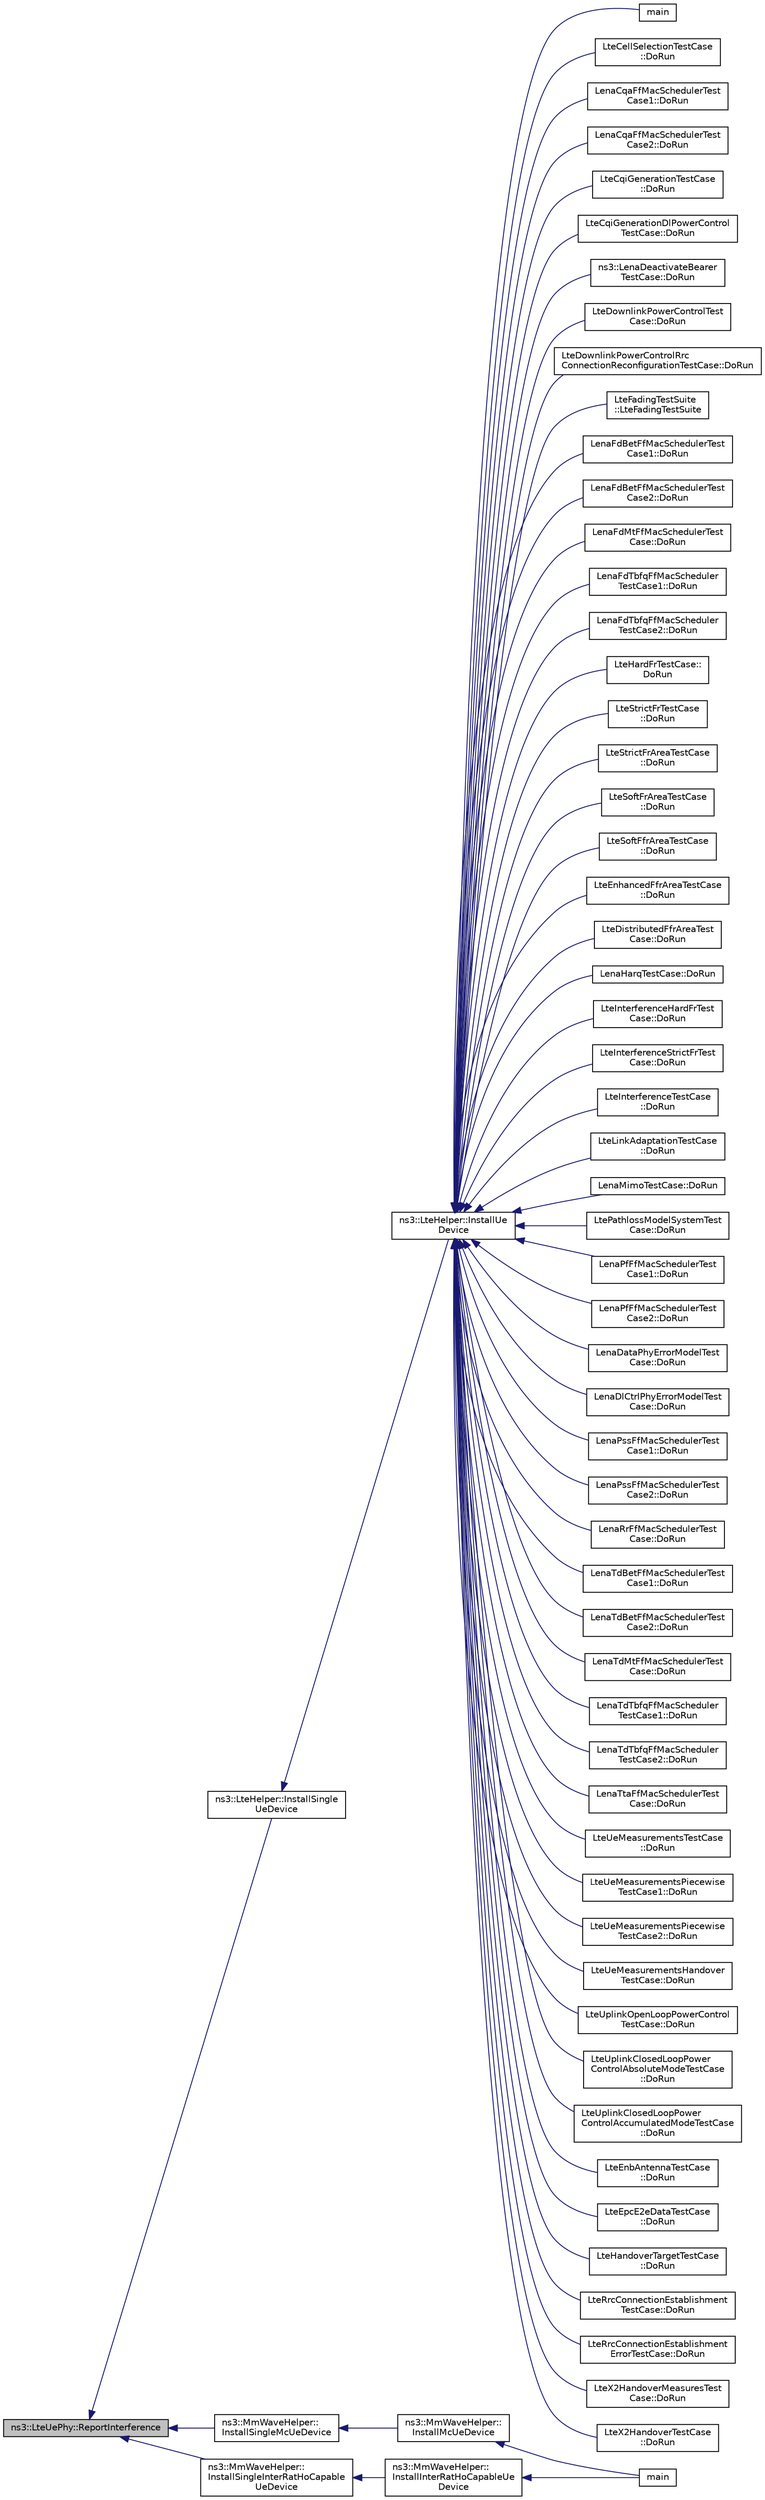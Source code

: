 digraph "ns3::LteUePhy::ReportInterference"
{
  edge [fontname="Helvetica",fontsize="10",labelfontname="Helvetica",labelfontsize="10"];
  node [fontname="Helvetica",fontsize="10",shape=record];
  rankdir="LR";
  Node1 [label="ns3::LteUePhy::ReportInterference",height=0.2,width=0.4,color="black", fillcolor="grey75", style="filled", fontcolor="black"];
  Node1 -> Node2 [dir="back",color="midnightblue",fontsize="10",style="solid"];
  Node2 [label="ns3::LteHelper::InstallSingle\lUeDevice",height=0.2,width=0.4,color="black", fillcolor="white", style="filled",URL="$d6/d63/classns3_1_1LteHelper.html#afa6e13db5742241f48f8f4b8533b67f6"];
  Node2 -> Node3 [dir="back",color="midnightblue",fontsize="10",style="solid"];
  Node3 [label="ns3::LteHelper::InstallUe\lDevice",height=0.2,width=0.4,color="black", fillcolor="white", style="filled",URL="$d6/d63/classns3_1_1LteHelper.html#ac9cd932d7de92811cfa953c2e3b2fc9f"];
  Node3 -> Node4 [dir="back",color="midnightblue",fontsize="10",style="solid"];
  Node4 [label="main",height=0.2,width=0.4,color="black", fillcolor="white", style="filled",URL="$d5/d9b/lena-cqi-threshold_8cc.html#a0ddf1224851353fc92bfbff6f499fa97"];
  Node3 -> Node5 [dir="back",color="midnightblue",fontsize="10",style="solid"];
  Node5 [label="LteCellSelectionTestCase\l::DoRun",height=0.2,width=0.4,color="black", fillcolor="white", style="filled",URL="$d3/d21/classLteCellSelectionTestCase.html#a2ad9dadf26f7beb5d3ed1c6dfbcef90a",tooltip="Setup the simulation according to the configuration set by the class constructor, run it..."];
  Node3 -> Node6 [dir="back",color="midnightblue",fontsize="10",style="solid"];
  Node6 [label="LenaCqaFfMacSchedulerTest\lCase1::DoRun",height=0.2,width=0.4,color="black", fillcolor="white", style="filled",URL="$d2/d5c/classLenaCqaFfMacSchedulerTestCase1.html#a91b3e2ef4ff292dbeda5559ff0eae1e6",tooltip="Implementation to actually run this TestCase. "];
  Node3 -> Node7 [dir="back",color="midnightblue",fontsize="10",style="solid"];
  Node7 [label="LenaCqaFfMacSchedulerTest\lCase2::DoRun",height=0.2,width=0.4,color="black", fillcolor="white", style="filled",URL="$d4/d7d/classLenaCqaFfMacSchedulerTestCase2.html#a773e8490a80a3afe50adf54d713d3e4a",tooltip="Implementation to actually run this TestCase. "];
  Node3 -> Node8 [dir="back",color="midnightblue",fontsize="10",style="solid"];
  Node8 [label="LteCqiGenerationTestCase\l::DoRun",height=0.2,width=0.4,color="black", fillcolor="white", style="filled",URL="$d6/d58/classLteCqiGenerationTestCase.html#a263a0f3670c23e42ed3feb7d353bdd09",tooltip="Implementation to actually run this TestCase. "];
  Node3 -> Node9 [dir="back",color="midnightblue",fontsize="10",style="solid"];
  Node9 [label="LteCqiGenerationDlPowerControl\lTestCase::DoRun",height=0.2,width=0.4,color="black", fillcolor="white", style="filled",URL="$d0/d70/classLteCqiGenerationDlPowerControlTestCase.html#a8a6ba5e52123fc8ed0deb9014a8b0591",tooltip="Implementation to actually run this TestCase. "];
  Node3 -> Node10 [dir="back",color="midnightblue",fontsize="10",style="solid"];
  Node10 [label="ns3::LenaDeactivateBearer\lTestCase::DoRun",height=0.2,width=0.4,color="black", fillcolor="white", style="filled",URL="$d4/d2f/classns3_1_1LenaDeactivateBearerTestCase.html#a214d777e46f96b701efdfd360871f53f",tooltip="Implementation to actually run this TestCase. "];
  Node3 -> Node11 [dir="back",color="midnightblue",fontsize="10",style="solid"];
  Node11 [label="LteDownlinkPowerControlTest\lCase::DoRun",height=0.2,width=0.4,color="black", fillcolor="white", style="filled",URL="$dd/d8d/classLteDownlinkPowerControlTestCase.html#a2eb1e31f7313f51061d8aa950d3f4268",tooltip="Implementation to actually run this TestCase. "];
  Node3 -> Node12 [dir="back",color="midnightblue",fontsize="10",style="solid"];
  Node12 [label="LteDownlinkPowerControlRrc\lConnectionReconfigurationTestCase::DoRun",height=0.2,width=0.4,color="black", fillcolor="white", style="filled",URL="$dd/d20/classLteDownlinkPowerControlRrcConnectionReconfigurationTestCase.html#a3f7be434747a85c448ade6fc4500d552",tooltip="Implementation to actually run this TestCase. "];
  Node3 -> Node13 [dir="back",color="midnightblue",fontsize="10",style="solid"];
  Node13 [label="LteFadingTestSuite\l::LteFadingTestSuite",height=0.2,width=0.4,color="black", fillcolor="white", style="filled",URL="$da/d7a/classLteFadingTestSuite.html#aa8f5d146edf68b18fe52196168dcbf90"];
  Node3 -> Node14 [dir="back",color="midnightblue",fontsize="10",style="solid"];
  Node14 [label="LenaFdBetFfMacSchedulerTest\lCase1::DoRun",height=0.2,width=0.4,color="black", fillcolor="white", style="filled",URL="$de/d24/classLenaFdBetFfMacSchedulerTestCase1.html#a21b7a9f396adcc1ab24ddefc919345f2",tooltip="Implementation to actually run this TestCase. "];
  Node3 -> Node15 [dir="back",color="midnightblue",fontsize="10",style="solid"];
  Node15 [label="LenaFdBetFfMacSchedulerTest\lCase2::DoRun",height=0.2,width=0.4,color="black", fillcolor="white", style="filled",URL="$d5/de5/classLenaFdBetFfMacSchedulerTestCase2.html#a51c587a50f2087be7c3950f4d2d82852",tooltip="Implementation to actually run this TestCase. "];
  Node3 -> Node16 [dir="back",color="midnightblue",fontsize="10",style="solid"];
  Node16 [label="LenaFdMtFfMacSchedulerTest\lCase::DoRun",height=0.2,width=0.4,color="black", fillcolor="white", style="filled",URL="$d6/dbd/classLenaFdMtFfMacSchedulerTestCase.html#a5cfc445b7daa4a02df317b46ee007f1a",tooltip="Implementation to actually run this TestCase. "];
  Node3 -> Node17 [dir="back",color="midnightblue",fontsize="10",style="solid"];
  Node17 [label="LenaFdTbfqFfMacScheduler\lTestCase1::DoRun",height=0.2,width=0.4,color="black", fillcolor="white", style="filled",URL="$d8/d07/classLenaFdTbfqFfMacSchedulerTestCase1.html#ae0536bf54d4e05fbf3600c1654c14cc0",tooltip="Implementation to actually run this TestCase. "];
  Node3 -> Node18 [dir="back",color="midnightblue",fontsize="10",style="solid"];
  Node18 [label="LenaFdTbfqFfMacScheduler\lTestCase2::DoRun",height=0.2,width=0.4,color="black", fillcolor="white", style="filled",URL="$d4/da3/classLenaFdTbfqFfMacSchedulerTestCase2.html#a2e43d4f9483463dffa86410a1ce47140",tooltip="Implementation to actually run this TestCase. "];
  Node3 -> Node19 [dir="back",color="midnightblue",fontsize="10",style="solid"];
  Node19 [label="LteHardFrTestCase::\lDoRun",height=0.2,width=0.4,color="black", fillcolor="white", style="filled",URL="$d3/d19/classLteHardFrTestCase.html#a7267927f1ffb7acff88742eb33ab2e3c",tooltip="Implementation to actually run this TestCase. "];
  Node3 -> Node20 [dir="back",color="midnightblue",fontsize="10",style="solid"];
  Node20 [label="LteStrictFrTestCase\l::DoRun",height=0.2,width=0.4,color="black", fillcolor="white", style="filled",URL="$d7/d86/classLteStrictFrTestCase.html#afd223c9e5a1d3e14a244303963e21425",tooltip="Implementation to actually run this TestCase. "];
  Node3 -> Node21 [dir="back",color="midnightblue",fontsize="10",style="solid"];
  Node21 [label="LteStrictFrAreaTestCase\l::DoRun",height=0.2,width=0.4,color="black", fillcolor="white", style="filled",URL="$df/d79/classLteStrictFrAreaTestCase.html#a61e945e04c3b10a50c2f484198199b49",tooltip="Implementation to actually run this TestCase. "];
  Node3 -> Node22 [dir="back",color="midnightblue",fontsize="10",style="solid"];
  Node22 [label="LteSoftFrAreaTestCase\l::DoRun",height=0.2,width=0.4,color="black", fillcolor="white", style="filled",URL="$de/df4/classLteSoftFrAreaTestCase.html#ae0df301b6c0f1a80a0145746b15a109c",tooltip="Implementation to actually run this TestCase. "];
  Node3 -> Node23 [dir="back",color="midnightblue",fontsize="10",style="solid"];
  Node23 [label="LteSoftFfrAreaTestCase\l::DoRun",height=0.2,width=0.4,color="black", fillcolor="white", style="filled",URL="$d5/df1/classLteSoftFfrAreaTestCase.html#aaf88ccad780563fc6394cd97ec9328d4",tooltip="Implementation to actually run this TestCase. "];
  Node3 -> Node24 [dir="back",color="midnightblue",fontsize="10",style="solid"];
  Node24 [label="LteEnhancedFfrAreaTestCase\l::DoRun",height=0.2,width=0.4,color="black", fillcolor="white", style="filled",URL="$dc/d2a/classLteEnhancedFfrAreaTestCase.html#aa242a1923952a50df92c3e291f1ca8a6",tooltip="Implementation to actually run this TestCase. "];
  Node3 -> Node25 [dir="back",color="midnightblue",fontsize="10",style="solid"];
  Node25 [label="LteDistributedFfrAreaTest\lCase::DoRun",height=0.2,width=0.4,color="black", fillcolor="white", style="filled",URL="$d7/d87/classLteDistributedFfrAreaTestCase.html#a1a386a39f2ddc3d22b17a134b775e2b7",tooltip="Implementation to actually run this TestCase. "];
  Node3 -> Node26 [dir="back",color="midnightblue",fontsize="10",style="solid"];
  Node26 [label="LenaHarqTestCase::DoRun",height=0.2,width=0.4,color="black", fillcolor="white", style="filled",URL="$dc/d87/classLenaHarqTestCase.html#a77a86faca2ff6021e971516d82ea0533",tooltip="Implementation to actually run this TestCase. "];
  Node3 -> Node27 [dir="back",color="midnightblue",fontsize="10",style="solid"];
  Node27 [label="LteInterferenceHardFrTest\lCase::DoRun",height=0.2,width=0.4,color="black", fillcolor="white", style="filled",URL="$d5/d60/classLteInterferenceHardFrTestCase.html#a2967abd43e38abed8a9d85d51c59937b",tooltip="Implementation to actually run this TestCase. "];
  Node3 -> Node28 [dir="back",color="midnightblue",fontsize="10",style="solid"];
  Node28 [label="LteInterferenceStrictFrTest\lCase::DoRun",height=0.2,width=0.4,color="black", fillcolor="white", style="filled",URL="$d6/da6/classLteInterferenceStrictFrTestCase.html#a8c8428c04ea0f4a892f289bb8423da52",tooltip="Implementation to actually run this TestCase. "];
  Node3 -> Node29 [dir="back",color="midnightblue",fontsize="10",style="solid"];
  Node29 [label="LteInterferenceTestCase\l::DoRun",height=0.2,width=0.4,color="black", fillcolor="white", style="filled",URL="$d8/d09/classLteInterferenceTestCase.html#adc059d120a4d9effd2ca5f6fecaae31a",tooltip="Implementation to actually run this TestCase. "];
  Node3 -> Node30 [dir="back",color="midnightblue",fontsize="10",style="solid"];
  Node30 [label="LteLinkAdaptationTestCase\l::DoRun",height=0.2,width=0.4,color="black", fillcolor="white", style="filled",URL="$d6/df3/classLteLinkAdaptationTestCase.html#a2310163be7e860827f18fce7fd100649",tooltip="Implementation to actually run this TestCase. "];
  Node3 -> Node31 [dir="back",color="midnightblue",fontsize="10",style="solid"];
  Node31 [label="LenaMimoTestCase::DoRun",height=0.2,width=0.4,color="black", fillcolor="white", style="filled",URL="$d4/d7e/classLenaMimoTestCase.html#a5479f5cb1621e84f8d28b4779f3e3b7c",tooltip="Implementation to actually run this TestCase. "];
  Node3 -> Node32 [dir="back",color="midnightblue",fontsize="10",style="solid"];
  Node32 [label="LtePathlossModelSystemTest\lCase::DoRun",height=0.2,width=0.4,color="black", fillcolor="white", style="filled",URL="$d2/d51/classLtePathlossModelSystemTestCase.html#a6cf8d23b5eab69a72e893419bbd13c1b",tooltip="Implementation to actually run this TestCase. "];
  Node3 -> Node33 [dir="back",color="midnightblue",fontsize="10",style="solid"];
  Node33 [label="LenaPfFfMacSchedulerTest\lCase1::DoRun",height=0.2,width=0.4,color="black", fillcolor="white", style="filled",URL="$df/d47/classLenaPfFfMacSchedulerTestCase1.html#a34e366045d568d5a38bedfeebbf72b79",tooltip="Implementation to actually run this TestCase. "];
  Node3 -> Node34 [dir="back",color="midnightblue",fontsize="10",style="solid"];
  Node34 [label="LenaPfFfMacSchedulerTest\lCase2::DoRun",height=0.2,width=0.4,color="black", fillcolor="white", style="filled",URL="$d9/dd8/classLenaPfFfMacSchedulerTestCase2.html#a693c0eff7472d9b3bb12f1f95e46253b",tooltip="Implementation to actually run this TestCase. "];
  Node3 -> Node35 [dir="back",color="midnightblue",fontsize="10",style="solid"];
  Node35 [label="LenaDataPhyErrorModelTest\lCase::DoRun",height=0.2,width=0.4,color="black", fillcolor="white", style="filled",URL="$d0/dbb/classLenaDataPhyErrorModelTestCase.html#a363738c5b8d73b6b3398dc526faf7792",tooltip="Implementation to actually run this TestCase. "];
  Node3 -> Node36 [dir="back",color="midnightblue",fontsize="10",style="solid"];
  Node36 [label="LenaDlCtrlPhyErrorModelTest\lCase::DoRun",height=0.2,width=0.4,color="black", fillcolor="white", style="filled",URL="$db/d32/classLenaDlCtrlPhyErrorModelTestCase.html#a1fb7c0a2adfe1083d7e0883b866b0954",tooltip="Implementation to actually run this TestCase. "];
  Node3 -> Node37 [dir="back",color="midnightblue",fontsize="10",style="solid"];
  Node37 [label="LenaPssFfMacSchedulerTest\lCase1::DoRun",height=0.2,width=0.4,color="black", fillcolor="white", style="filled",URL="$de/d58/classLenaPssFfMacSchedulerTestCase1.html#a82b48ffdd476a2c0b5b111aaa2702fc9",tooltip="Implementation to actually run this TestCase. "];
  Node3 -> Node38 [dir="back",color="midnightblue",fontsize="10",style="solid"];
  Node38 [label="LenaPssFfMacSchedulerTest\lCase2::DoRun",height=0.2,width=0.4,color="black", fillcolor="white", style="filled",URL="$dd/db8/classLenaPssFfMacSchedulerTestCase2.html#aff2e955c075aacd1f05d38b81ace0c3a",tooltip="Implementation to actually run this TestCase. "];
  Node3 -> Node39 [dir="back",color="midnightblue",fontsize="10",style="solid"];
  Node39 [label="LenaRrFfMacSchedulerTest\lCase::DoRun",height=0.2,width=0.4,color="black", fillcolor="white", style="filled",URL="$df/d0d/classLenaRrFfMacSchedulerTestCase.html#a1e221eff047ec55f7f1d36daab1f1d91",tooltip="Implementation to actually run this TestCase. "];
  Node3 -> Node40 [dir="back",color="midnightblue",fontsize="10",style="solid"];
  Node40 [label="LenaTdBetFfMacSchedulerTest\lCase1::DoRun",height=0.2,width=0.4,color="black", fillcolor="white", style="filled",URL="$d5/d5a/classLenaTdBetFfMacSchedulerTestCase1.html#a7d559a1158bc847fbf816ed856b7b8eb",tooltip="Implementation to actually run this TestCase. "];
  Node3 -> Node41 [dir="back",color="midnightblue",fontsize="10",style="solid"];
  Node41 [label="LenaTdBetFfMacSchedulerTest\lCase2::DoRun",height=0.2,width=0.4,color="black", fillcolor="white", style="filled",URL="$d7/d98/classLenaTdBetFfMacSchedulerTestCase2.html#a57f91550eee3286bec279c76f9ab8a19",tooltip="Implementation to actually run this TestCase. "];
  Node3 -> Node42 [dir="back",color="midnightblue",fontsize="10",style="solid"];
  Node42 [label="LenaTdMtFfMacSchedulerTest\lCase::DoRun",height=0.2,width=0.4,color="black", fillcolor="white", style="filled",URL="$d8/d9a/classLenaTdMtFfMacSchedulerTestCase.html#a58d638cd7e72948bb9956cd770eb053f",tooltip="Implementation to actually run this TestCase. "];
  Node3 -> Node43 [dir="back",color="midnightblue",fontsize="10",style="solid"];
  Node43 [label="LenaTdTbfqFfMacScheduler\lTestCase1::DoRun",height=0.2,width=0.4,color="black", fillcolor="white", style="filled",URL="$db/de2/classLenaTdTbfqFfMacSchedulerTestCase1.html#a7cc404c3537ef82bd8c4d8ebee0af929",tooltip="Implementation to actually run this TestCase. "];
  Node3 -> Node44 [dir="back",color="midnightblue",fontsize="10",style="solid"];
  Node44 [label="LenaTdTbfqFfMacScheduler\lTestCase2::DoRun",height=0.2,width=0.4,color="black", fillcolor="white", style="filled",URL="$d0/d1c/classLenaTdTbfqFfMacSchedulerTestCase2.html#a4029c5006bf9136e36d90101934b1db0",tooltip="Implementation to actually run this TestCase. "];
  Node3 -> Node45 [dir="back",color="midnightblue",fontsize="10",style="solid"];
  Node45 [label="LenaTtaFfMacSchedulerTest\lCase::DoRun",height=0.2,width=0.4,color="black", fillcolor="white", style="filled",URL="$db/dc7/classLenaTtaFfMacSchedulerTestCase.html#a6c4a3631833e54ea62e6c454e937348a",tooltip="Implementation to actually run this TestCase. "];
  Node3 -> Node46 [dir="back",color="midnightblue",fontsize="10",style="solid"];
  Node46 [label="LteUeMeasurementsTestCase\l::DoRun",height=0.2,width=0.4,color="black", fillcolor="white", style="filled",URL="$da/d83/classLteUeMeasurementsTestCase.html#a6ead76e605e0d03f6e9ea74b6bf608aa",tooltip="Implementation to actually run this TestCase. "];
  Node3 -> Node47 [dir="back",color="midnightblue",fontsize="10",style="solid"];
  Node47 [label="LteUeMeasurementsPiecewise\lTestCase1::DoRun",height=0.2,width=0.4,color="black", fillcolor="white", style="filled",URL="$d4/d22/classLteUeMeasurementsPiecewiseTestCase1.html#a76f2ad9d43e2fb22c37e4e8763296a5f",tooltip="Setup the simulation with the intended UE measurement reporting configuration, run it..."];
  Node3 -> Node48 [dir="back",color="midnightblue",fontsize="10",style="solid"];
  Node48 [label="LteUeMeasurementsPiecewise\lTestCase2::DoRun",height=0.2,width=0.4,color="black", fillcolor="white", style="filled",URL="$d1/d8f/classLteUeMeasurementsPiecewiseTestCase2.html#aa3d0caf8f82d095e8c85434b294482b6",tooltip="Setup the simulation with the intended UE measurement reporting configuration, run it..."];
  Node3 -> Node49 [dir="back",color="midnightblue",fontsize="10",style="solid"];
  Node49 [label="LteUeMeasurementsHandover\lTestCase::DoRun",height=0.2,width=0.4,color="black", fillcolor="white", style="filled",URL="$d6/dc2/classLteUeMeasurementsHandoverTestCase.html#ae81c492f54cd25f174b26310458a7e5f",tooltip="Setup the simulation with the intended UE measurement reporting configuration, run it..."];
  Node3 -> Node50 [dir="back",color="midnightblue",fontsize="10",style="solid"];
  Node50 [label="LteUplinkOpenLoopPowerControl\lTestCase::DoRun",height=0.2,width=0.4,color="black", fillcolor="white", style="filled",URL="$d0/d8c/classLteUplinkOpenLoopPowerControlTestCase.html#a1cd67f8fd6b950e1a92142dec9e4af10",tooltip="Implementation to actually run this TestCase. "];
  Node3 -> Node51 [dir="back",color="midnightblue",fontsize="10",style="solid"];
  Node51 [label="LteUplinkClosedLoopPower\lControlAbsoluteModeTestCase\l::DoRun",height=0.2,width=0.4,color="black", fillcolor="white", style="filled",URL="$df/d5e/classLteUplinkClosedLoopPowerControlAbsoluteModeTestCase.html#a6a3e4107566655c5cbbf946c0e68c3d0",tooltip="Implementation to actually run this TestCase. "];
  Node3 -> Node52 [dir="back",color="midnightblue",fontsize="10",style="solid"];
  Node52 [label="LteUplinkClosedLoopPower\lControlAccumulatedModeTestCase\l::DoRun",height=0.2,width=0.4,color="black", fillcolor="white", style="filled",URL="$d0/d7a/classLteUplinkClosedLoopPowerControlAccumulatedModeTestCase.html#aefa91ec44dabd2bed1558fce70290da9",tooltip="Implementation to actually run this TestCase. "];
  Node3 -> Node53 [dir="back",color="midnightblue",fontsize="10",style="solid"];
  Node53 [label="LteEnbAntennaTestCase\l::DoRun",height=0.2,width=0.4,color="black", fillcolor="white", style="filled",URL="$db/d32/classLteEnbAntennaTestCase.html#a6120b567186fa3218fdaa1712399079e",tooltip="Implementation to actually run this TestCase. "];
  Node3 -> Node54 [dir="back",color="midnightblue",fontsize="10",style="solid"];
  Node54 [label="LteEpcE2eDataTestCase\l::DoRun",height=0.2,width=0.4,color="black", fillcolor="white", style="filled",URL="$de/d92/classLteEpcE2eDataTestCase.html#a7b55bb639cd07d8b68365444a4cea639",tooltip="Implementation to actually run this TestCase. "];
  Node3 -> Node55 [dir="back",color="midnightblue",fontsize="10",style="solid"];
  Node55 [label="LteHandoverTargetTestCase\l::DoRun",height=0.2,width=0.4,color="black", fillcolor="white", style="filled",URL="$d5/d92/classLteHandoverTargetTestCase.html#adc2ffaf5e89accdbf70756ad9a92ce2c",tooltip="Run a simulation of a micro-cell network using the parameters provided to the constructor function..."];
  Node3 -> Node56 [dir="back",color="midnightblue",fontsize="10",style="solid"];
  Node56 [label="LteRrcConnectionEstablishment\lTestCase::DoRun",height=0.2,width=0.4,color="black", fillcolor="white", style="filled",URL="$df/dad/classLteRrcConnectionEstablishmentTestCase.html#a2c32cab9b29852f42c4ad1e7b68068b2",tooltip="Implementation to actually run this TestCase. "];
  Node3 -> Node57 [dir="back",color="midnightblue",fontsize="10",style="solid"];
  Node57 [label="LteRrcConnectionEstablishment\lErrorTestCase::DoRun",height=0.2,width=0.4,color="black", fillcolor="white", style="filled",URL="$d3/d7a/classLteRrcConnectionEstablishmentErrorTestCase.html#adaffd410f878c9af5d8d4df0db31eeee",tooltip="Implementation to actually run this TestCase. "];
  Node3 -> Node58 [dir="back",color="midnightblue",fontsize="10",style="solid"];
  Node58 [label="LteX2HandoverMeasuresTest\lCase::DoRun",height=0.2,width=0.4,color="black", fillcolor="white", style="filled",URL="$dd/d82/classLteX2HandoverMeasuresTestCase.html#a6aefe1e71df347688687fb5d8dd54104",tooltip="Implementation to actually run this TestCase. "];
  Node3 -> Node59 [dir="back",color="midnightblue",fontsize="10",style="solid"];
  Node59 [label="LteX2HandoverTestCase\l::DoRun",height=0.2,width=0.4,color="black", fillcolor="white", style="filled",URL="$d4/d48/classLteX2HandoverTestCase.html#a5d77d6fbe61da649203846d4617b4716",tooltip="Implementation to actually run this TestCase. "];
  Node1 -> Node60 [dir="back",color="midnightblue",fontsize="10",style="solid"];
  Node60 [label="ns3::MmWaveHelper::\lInstallSingleMcUeDevice",height=0.2,width=0.4,color="black", fillcolor="white", style="filled",URL="$dd/d6b/classns3_1_1MmWaveHelper.html#a236cf69b7851d5bdf0c532c47dd19bd5"];
  Node60 -> Node61 [dir="back",color="midnightblue",fontsize="10",style="solid"];
  Node61 [label="ns3::MmWaveHelper::\lInstallMcUeDevice",height=0.2,width=0.4,color="black", fillcolor="white", style="filled",URL="$dd/d6b/classns3_1_1MmWaveHelper.html#a0d017af816f9651994b5ae38e55f4584"];
  Node61 -> Node62 [dir="back",color="midnightblue",fontsize="10",style="solid"];
  Node62 [label="main",height=0.2,width=0.4,color="black", fillcolor="white", style="filled",URL="$d5/d1b/mc-twoenbs_8cc.html#a0ddf1224851353fc92bfbff6f499fa97"];
  Node1 -> Node63 [dir="back",color="midnightblue",fontsize="10",style="solid"];
  Node63 [label="ns3::MmWaveHelper::\lInstallSingleInterRatHoCapable\lUeDevice",height=0.2,width=0.4,color="black", fillcolor="white", style="filled",URL="$dd/d6b/classns3_1_1MmWaveHelper.html#ab39af31d58b43a27347c95ef8f999591"];
  Node63 -> Node64 [dir="back",color="midnightblue",fontsize="10",style="solid"];
  Node64 [label="ns3::MmWaveHelper::\lInstallInterRatHoCapableUe\lDevice",height=0.2,width=0.4,color="black", fillcolor="white", style="filled",URL="$dd/d6b/classns3_1_1MmWaveHelper.html#a4a30b6e9361765ac818cebbf337b8231"];
  Node64 -> Node62 [dir="back",color="midnightblue",fontsize="10",style="solid"];
}
